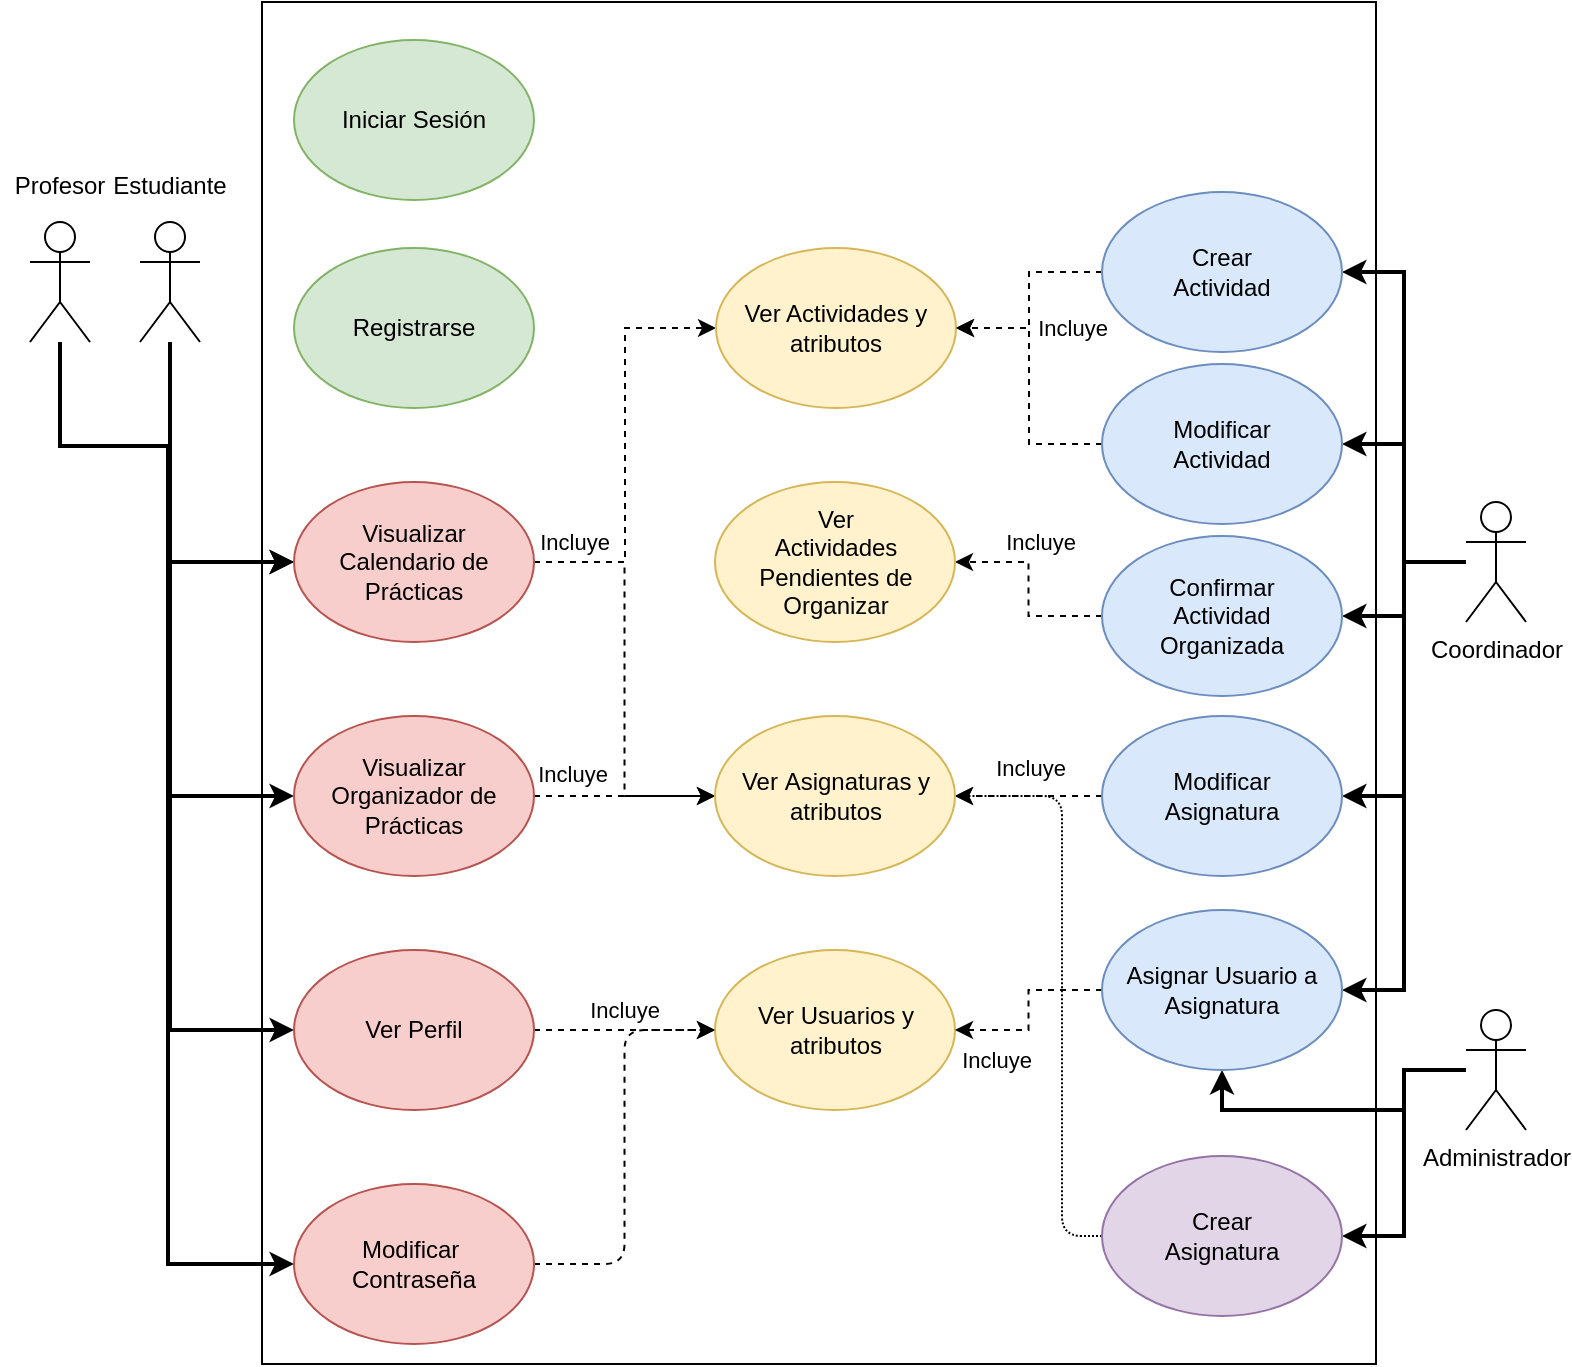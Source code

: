 <mxfile version="28.0.0">
  <diagram name="Página-1" id="IpBdc71h2_Qvr48JcpYW">
    <mxGraphModel dx="1426" dy="751" grid="0" gridSize="10" guides="1" tooltips="1" connect="1" arrows="1" fold="1" page="1" pageScale="1" pageWidth="827" pageHeight="1169" background="none" math="0" shadow="0">
      <root>
        <mxCell id="0" />
        <mxCell id="1" parent="0" />
        <mxCell id="Kz2y7gPqSzkybvLdhW0v-17" value="" style="rounded=0;whiteSpace=wrap;html=1;" parent="1" vertex="1">
          <mxGeometry x="156" y="44" width="557" height="681" as="geometry" />
        </mxCell>
        <mxCell id="Kz2y7gPqSzkybvLdhW0v-35" style="edgeStyle=orthogonalEdgeStyle;rounded=0;orthogonalLoop=1;jettySize=auto;html=1;entryX=0;entryY=0.5;entryDx=0;entryDy=0;strokeWidth=2;" parent="1" source="Kz2y7gPqSzkybvLdhW0v-13" target="Kz2y7gPqSzkybvLdhW0v-19" edge="1">
          <mxGeometry relative="1" as="geometry">
            <Array as="points">
              <mxPoint x="110" y="324" />
            </Array>
          </mxGeometry>
        </mxCell>
        <mxCell id="Kz2y7gPqSzkybvLdhW0v-13" value="" style="shape=umlActor;verticalLabelPosition=bottom;verticalAlign=top;html=1;outlineConnect=0;" parent="1" vertex="1">
          <mxGeometry x="95" y="154" width="30" height="60" as="geometry" />
        </mxCell>
        <mxCell id="Kz2y7gPqSzkybvLdhW0v-33" style="edgeStyle=orthogonalEdgeStyle;rounded=0;orthogonalLoop=1;jettySize=auto;html=1;entryX=0;entryY=0.5;entryDx=0;entryDy=0;strokeWidth=2;" parent="1" source="Kz2y7gPqSzkybvLdhW0v-14" target="Kz2y7gPqSzkybvLdhW0v-19" edge="1">
          <mxGeometry relative="1" as="geometry">
            <Array as="points">
              <mxPoint x="55" y="266" />
              <mxPoint x="110" y="266" />
              <mxPoint x="110" y="324" />
            </Array>
          </mxGeometry>
        </mxCell>
        <mxCell id="Kz2y7gPqSzkybvLdhW0v-39" style="edgeStyle=orthogonalEdgeStyle;rounded=0;orthogonalLoop=1;jettySize=auto;html=1;entryX=0;entryY=0.5;entryDx=0;entryDy=0;strokeWidth=2;" parent="1" source="Kz2y7gPqSzkybvLdhW0v-14" target="Kz2y7gPqSzkybvLdhW0v-20" edge="1">
          <mxGeometry relative="1" as="geometry">
            <Array as="points">
              <mxPoint x="55" y="266" />
              <mxPoint x="110" y="266" />
              <mxPoint x="110" y="558" />
            </Array>
          </mxGeometry>
        </mxCell>
        <mxCell id="v0WUXb6y9ld3ORJRHcRg-3" style="edgeStyle=orthogonalEdgeStyle;rounded=0;orthogonalLoop=1;jettySize=auto;html=1;entryX=0;entryY=0.5;entryDx=0;entryDy=0;strokeWidth=2;" parent="1" source="Kz2y7gPqSzkybvLdhW0v-14" target="v0WUXb6y9ld3ORJRHcRg-2" edge="1">
          <mxGeometry relative="1" as="geometry">
            <Array as="points">
              <mxPoint x="55" y="266" />
              <mxPoint x="109" y="266" />
              <mxPoint x="109" y="675" />
            </Array>
          </mxGeometry>
        </mxCell>
        <mxCell id="Kz2y7gPqSzkybvLdhW0v-14" value="" style="shape=umlActor;verticalLabelPosition=bottom;verticalAlign=top;html=1;outlineConnect=0;" parent="1" vertex="1">
          <mxGeometry x="40" y="154" width="30" height="60" as="geometry" />
        </mxCell>
        <mxCell id="Kz2y7gPqSzkybvLdhW0v-42" style="edgeStyle=orthogonalEdgeStyle;rounded=0;orthogonalLoop=1;jettySize=auto;html=1;entryX=1;entryY=0.5;entryDx=0;entryDy=0;strokeWidth=2;" parent="1" source="Kz2y7gPqSzkybvLdhW0v-15" target="Kz2y7gPqSzkybvLdhW0v-22" edge="1">
          <mxGeometry relative="1" as="geometry" />
        </mxCell>
        <mxCell id="Kz2y7gPqSzkybvLdhW0v-43" style="edgeStyle=orthogonalEdgeStyle;rounded=0;orthogonalLoop=1;jettySize=auto;html=1;strokeWidth=2;" parent="1" source="Kz2y7gPqSzkybvLdhW0v-15" target="Kz2y7gPqSzkybvLdhW0v-24" edge="1">
          <mxGeometry relative="1" as="geometry" />
        </mxCell>
        <mxCell id="Kz2y7gPqSzkybvLdhW0v-44" style="edgeStyle=orthogonalEdgeStyle;rounded=0;orthogonalLoop=1;jettySize=auto;html=1;entryX=1;entryY=0.5;entryDx=0;entryDy=0;strokeWidth=2;" parent="1" source="Kz2y7gPqSzkybvLdhW0v-15" target="Kz2y7gPqSzkybvLdhW0v-23" edge="1">
          <mxGeometry relative="1" as="geometry" />
        </mxCell>
        <mxCell id="Kz2y7gPqSzkybvLdhW0v-56" style="edgeStyle=orthogonalEdgeStyle;rounded=0;orthogonalLoop=1;jettySize=auto;html=1;entryX=1;entryY=0.5;entryDx=0;entryDy=0;strokeWidth=2;" parent="1" source="Kz2y7gPqSzkybvLdhW0v-15" target="Kz2y7gPqSzkybvLdhW0v-55" edge="1">
          <mxGeometry relative="1" as="geometry" />
        </mxCell>
        <mxCell id="g_jg7cwnlzEA-l3krqvk-2" style="edgeStyle=orthogonalEdgeStyle;rounded=0;orthogonalLoop=1;jettySize=auto;html=1;entryX=1;entryY=0.5;entryDx=0;entryDy=0;strokeWidth=2;" parent="1" source="Kz2y7gPqSzkybvLdhW0v-15" target="g_jg7cwnlzEA-l3krqvk-1" edge="1">
          <mxGeometry relative="1" as="geometry" />
        </mxCell>
        <mxCell id="Kz2y7gPqSzkybvLdhW0v-15" value="Coordinador" style="shape=umlActor;verticalLabelPosition=bottom;verticalAlign=top;html=1;outlineConnect=0;" parent="1" vertex="1">
          <mxGeometry x="758" y="294" width="30" height="60" as="geometry" />
        </mxCell>
        <mxCell id="dm4A1eE-GUyILR-0sLO6-3" style="edgeStyle=orthogonalEdgeStyle;rounded=0;orthogonalLoop=1;jettySize=auto;html=1;entryX=0.5;entryY=1;entryDx=0;entryDy=0;strokeWidth=2;" edge="1" parent="1" source="Kz2y7gPqSzkybvLdhW0v-16" target="Kz2y7gPqSzkybvLdhW0v-55">
          <mxGeometry relative="1" as="geometry" />
        </mxCell>
        <mxCell id="Kz2y7gPqSzkybvLdhW0v-16" value="Administrador&lt;div&gt;&lt;br&gt;&lt;/div&gt;" style="shape=umlActor;verticalLabelPosition=bottom;verticalAlign=top;html=1;outlineConnect=0;" parent="1" vertex="1">
          <mxGeometry x="758" y="548" width="30" height="60" as="geometry" />
        </mxCell>
        <mxCell id="Kz2y7gPqSzkybvLdhW0v-18" value="Registrarse" style="ellipse;whiteSpace=wrap;html=1;fillColor=#d5e8d4;strokeColor=#82b366;" parent="1" vertex="1">
          <mxGeometry x="172" y="167" width="120" height="80" as="geometry" />
        </mxCell>
        <mxCell id="Kz2y7gPqSzkybvLdhW0v-40" style="edgeStyle=orthogonalEdgeStyle;rounded=0;orthogonalLoop=1;jettySize=auto;html=1;exitX=1;exitY=0.5;exitDx=0;exitDy=0;entryX=0;entryY=0.5;entryDx=0;entryDy=0;dashed=1;" parent="1" source="Kz2y7gPqSzkybvLdhW0v-19" target="Kz2y7gPqSzkybvLdhW0v-28" edge="1">
          <mxGeometry relative="1" as="geometry" />
        </mxCell>
        <mxCell id="Kz2y7gPqSzkybvLdhW0v-41" style="edgeStyle=orthogonalEdgeStyle;rounded=0;orthogonalLoop=1;jettySize=auto;html=1;entryX=0;entryY=0.5;entryDx=0;entryDy=0;dashed=1;" parent="1" source="Kz2y7gPqSzkybvLdhW0v-19" target="Kz2y7gPqSzkybvLdhW0v-26" edge="1">
          <mxGeometry relative="1" as="geometry" />
        </mxCell>
        <mxCell id="Kz2y7gPqSzkybvLdhW0v-19" value="Visualizar&lt;div&gt;Calendario de&lt;/div&gt;&lt;div&gt;Prácticas&lt;/div&gt;" style="ellipse;whiteSpace=wrap;html=1;fillColor=#f8cecc;strokeColor=#b85450;" parent="1" vertex="1">
          <mxGeometry x="172" y="284" width="120" height="80" as="geometry" />
        </mxCell>
        <mxCell id="Kz2y7gPqSzkybvLdhW0v-52" style="edgeStyle=orthogonalEdgeStyle;rounded=1;orthogonalLoop=1;jettySize=auto;html=1;entryX=0;entryY=0.5;entryDx=0;entryDy=0;dashed=1;strokeWidth=1;jumpStyle=none;jumpSize=11;curved=0;exitX=1;exitY=0.5;exitDx=0;exitDy=0;" parent="1" source="Kz2y7gPqSzkybvLdhW0v-20" target="Kz2y7gPqSzkybvLdhW0v-51" edge="1">
          <mxGeometry relative="1" as="geometry">
            <Array as="points">
              <mxPoint x="344" y="558" />
              <mxPoint x="344" y="558" />
            </Array>
          </mxGeometry>
        </mxCell>
        <mxCell id="ppYgtY1f0e7hBncfYAyt-1" value="Incluye" style="edgeLabel;html=1;align=center;verticalAlign=middle;resizable=0;points=[];" parent="Kz2y7gPqSzkybvLdhW0v-52" vertex="1" connectable="0">
          <mxGeometry x="-0.427" relative="1" as="geometry">
            <mxPoint x="19" y="-10" as="offset" />
          </mxGeometry>
        </mxCell>
        <mxCell id="Kz2y7gPqSzkybvLdhW0v-20" value="Ver Perfil" style="ellipse;whiteSpace=wrap;html=1;fillColor=#f8cecc;strokeColor=#b85450;" parent="1" vertex="1">
          <mxGeometry x="172" y="518" width="120" height="80" as="geometry" />
        </mxCell>
        <mxCell id="Kz2y7gPqSzkybvLdhW0v-53" style="edgeStyle=orthogonalEdgeStyle;rounded=0;orthogonalLoop=1;jettySize=auto;html=1;entryX=0;entryY=0.5;entryDx=0;entryDy=0;dashed=1;" parent="1" source="Kz2y7gPqSzkybvLdhW0v-21" target="Kz2y7gPqSzkybvLdhW0v-26" edge="1">
          <mxGeometry relative="1" as="geometry" />
        </mxCell>
        <mxCell id="ppYgtY1f0e7hBncfYAyt-2" value="&lt;span style=&quot;color: rgba(0, 0, 0, 0); font-family: monospace; font-size: 0px; text-align: start; background-color: rgb(27, 29, 30);&quot;&gt;%3CmxGraphModel%3E%3Croot%3E%3CmxCell%20id%3D%220%22%2F%3E%3CmxCell%20id%3D%221%22%20parent%3D%220%22%2F%3E%3CmxCell%20id%3D%222%22%20value%3D%22Incluye%22%20style%3D%22edgeLabel%3Bhtml%3D1%3Balign%3Dcenter%3BverticalAlign%3Dmiddle%3Bresizable%3D0%3Bpoints%3D%5B%5D%3B%22%20vertex%3D%221%22%20connectable%3D%220%22%20parent%3D%221%22%3E%3CmxGeometry%20x%3D%22305%22%20y%3D%22499%22%20as%3D%22geometry%22%2F%3E%3C%2FmxCell%3E%3C%2Froot%3E%3C%2FmxGraphModel%3E&lt;/span&gt;&lt;span style=&quot;color: rgba(0, 0, 0, 0); font-family: monospace; font-size: 0px; text-align: start; background-color: rgb(27, 29, 30);&quot;&gt;%3CmxGraphModel%3E%3Croot%3E%3CmxCell%20id%3D%220%22%2F%3E%3CmxCell%20id%3D%221%22%20parent%3D%220%22%2F%3E%3CmxCell%20id%3D%222%22%20value%3D%22Incluye%22%20style%3D%22edgeLabel%3Bhtml%3D1%3Balign%3Dcenter%3BverticalAlign%3Dmiddle%3Bresizable%3D0%3Bpoints%3D%5B%5D%3B%22%20vertex%3D%221%22%20connectable%3D%220%22%20parent%3D%221%22%3E%3CmxGeometry%20x%3D%22305%22%20y%3D%22499%22%20as%3D%22geometry%22%2F%3E%3C%2FmxCell%3E%3C%2Froot%3E%3C%2FmxGraphModel%3EIncluye&lt;/span&gt;" style="edgeLabel;html=1;align=center;verticalAlign=middle;resizable=0;points=[];" parent="Kz2y7gPqSzkybvLdhW0v-53" vertex="1" connectable="0">
          <mxGeometry x="-0.183" y="1" relative="1" as="geometry">
            <mxPoint as="offset" />
          </mxGeometry>
        </mxCell>
        <mxCell id="ppYgtY1f0e7hBncfYAyt-3" value="Incluye" style="edgeLabel;html=1;align=center;verticalAlign=middle;resizable=0;points=[];" parent="Kz2y7gPqSzkybvLdhW0v-53" vertex="1" connectable="0">
          <mxGeometry x="-0.341" relative="1" as="geometry">
            <mxPoint x="-11" y="-11" as="offset" />
          </mxGeometry>
        </mxCell>
        <mxCell id="Kz2y7gPqSzkybvLdhW0v-50" style="edgeStyle=orthogonalEdgeStyle;rounded=0;orthogonalLoop=1;jettySize=auto;html=1;entryX=1;entryY=0.5;entryDx=0;entryDy=0;dashed=1;strokeWidth=1;" parent="1" source="Kz2y7gPqSzkybvLdhW0v-22" target="Kz2y7gPqSzkybvLdhW0v-28" edge="1">
          <mxGeometry relative="1" as="geometry" />
        </mxCell>
        <mxCell id="Kz2y7gPqSzkybvLdhW0v-22" value="Crear&lt;div&gt;Actividad&lt;/div&gt;" style="ellipse;whiteSpace=wrap;html=1;fillColor=#dae8fc;strokeColor=#6c8ebf;" parent="1" vertex="1">
          <mxGeometry x="576" y="139" width="120" height="80" as="geometry" />
        </mxCell>
        <mxCell id="Kz2y7gPqSzkybvLdhW0v-48" style="edgeStyle=orthogonalEdgeStyle;rounded=0;orthogonalLoop=1;jettySize=auto;html=1;entryX=1;entryY=0.5;entryDx=0;entryDy=0;dashed=1;strokeWidth=1;" parent="1" source="Kz2y7gPqSzkybvLdhW0v-23" target="Kz2y7gPqSzkybvLdhW0v-26" edge="1">
          <mxGeometry relative="1" as="geometry" />
        </mxCell>
        <mxCell id="Kz2y7gPqSzkybvLdhW0v-23" value="Modificar&lt;div&gt;Asignatura&lt;/div&gt;" style="ellipse;whiteSpace=wrap;html=1;fillColor=#dae8fc;strokeColor=#6c8ebf;" parent="1" vertex="1">
          <mxGeometry x="576" y="401" width="120" height="80" as="geometry" />
        </mxCell>
        <mxCell id="Kz2y7gPqSzkybvLdhW0v-49" style="edgeStyle=orthogonalEdgeStyle;rounded=0;orthogonalLoop=1;jettySize=auto;html=1;dashed=1;strokeWidth=1;" parent="1" source="Kz2y7gPqSzkybvLdhW0v-24" target="Kz2y7gPqSzkybvLdhW0v-27" edge="1">
          <mxGeometry relative="1" as="geometry" />
        </mxCell>
        <mxCell id="Kz2y7gPqSzkybvLdhW0v-24" value="Confirmar&lt;div&gt;Actividad&lt;/div&gt;&lt;div&gt;Organizada&lt;/div&gt;" style="ellipse;whiteSpace=wrap;html=1;fillColor=#dae8fc;strokeColor=#6c8ebf;" parent="1" vertex="1">
          <mxGeometry x="576" y="311" width="120" height="80" as="geometry" />
        </mxCell>
        <mxCell id="Kz2y7gPqSzkybvLdhW0v-47" style="edgeStyle=orthogonalEdgeStyle;rounded=1;orthogonalLoop=1;jettySize=auto;html=1;entryX=1;entryY=0.5;entryDx=0;entryDy=0;dashed=1;strokeWidth=1;dashPattern=1 1;curved=0;exitX=0;exitY=0.5;exitDx=0;exitDy=0;" parent="1" source="Kz2y7gPqSzkybvLdhW0v-25" target="Kz2y7gPqSzkybvLdhW0v-26" edge="1">
          <mxGeometry relative="1" as="geometry">
            <Array as="points">
              <mxPoint x="556" y="661" />
              <mxPoint x="556" y="441" />
            </Array>
          </mxGeometry>
        </mxCell>
        <mxCell id="Kz2y7gPqSzkybvLdhW0v-26" value="Ver&amp;nbsp;&lt;span style=&quot;background-color: transparent; color: light-dark(rgb(0, 0, 0), rgb(255, 255, 255));&quot;&gt;Asignaturas y atributos&lt;/span&gt;" style="ellipse;whiteSpace=wrap;html=1;fillColor=#fff2cc;strokeColor=#d6b656;" parent="1" vertex="1">
          <mxGeometry x="382.5" y="401" width="120" height="80" as="geometry" />
        </mxCell>
        <mxCell id="Kz2y7gPqSzkybvLdhW0v-27" value="Ver&lt;br&gt;&lt;div&gt;Actividades Pendientes de&lt;/div&gt;&lt;div&gt;Organizar&lt;/div&gt;" style="ellipse;whiteSpace=wrap;html=1;fillColor=#fff2cc;strokeColor=#d6b656;" parent="1" vertex="1">
          <mxGeometry x="382.5" y="284" width="120" height="80" as="geometry" />
        </mxCell>
        <mxCell id="Kz2y7gPqSzkybvLdhW0v-28" value="Ver Actividades y atributos" style="ellipse;whiteSpace=wrap;html=1;fillColor=#fff2cc;strokeColor=#d6b656;" parent="1" vertex="1">
          <mxGeometry x="383" y="167" width="120" height="80" as="geometry" />
        </mxCell>
        <mxCell id="Kz2y7gPqSzkybvLdhW0v-36" value="Profesor" style="text;html=1;align=center;verticalAlign=middle;whiteSpace=wrap;rounded=0;" parent="1" vertex="1">
          <mxGeometry x="25" y="121" width="60" height="30" as="geometry" />
        </mxCell>
        <mxCell id="Kz2y7gPqSzkybvLdhW0v-37" value="Estudiante" style="text;html=1;align=center;verticalAlign=middle;whiteSpace=wrap;rounded=0;" parent="1" vertex="1">
          <mxGeometry x="80" y="121" width="60" height="30" as="geometry" />
        </mxCell>
        <mxCell id="Kz2y7gPqSzkybvLdhW0v-51" value="Ver Usuarios y atributos" style="ellipse;whiteSpace=wrap;html=1;fillColor=#fff2cc;strokeColor=#d6b656;" parent="1" vertex="1">
          <mxGeometry x="382.5" y="518" width="120" height="80" as="geometry" />
        </mxCell>
        <mxCell id="dm4A1eE-GUyILR-0sLO6-4" style="edgeStyle=orthogonalEdgeStyle;rounded=0;orthogonalLoop=1;jettySize=auto;html=1;dashed=1;strokeWidth=1;" edge="1" parent="1" source="Kz2y7gPqSzkybvLdhW0v-55" target="Kz2y7gPqSzkybvLdhW0v-51">
          <mxGeometry relative="1" as="geometry" />
        </mxCell>
        <mxCell id="dm4A1eE-GUyILR-0sLO6-5" value="Incluye" style="edgeLabel;html=1;align=center;verticalAlign=middle;resizable=0;points=[];" vertex="1" connectable="0" parent="dm4A1eE-GUyILR-0sLO6-4">
          <mxGeometry x="0.106" y="-1" relative="1" as="geometry">
            <mxPoint x="-16" y="20" as="offset" />
          </mxGeometry>
        </mxCell>
        <mxCell id="Kz2y7gPqSzkybvLdhW0v-55" value="Asignar Usuario a&lt;div&gt;Asignatura&lt;/div&gt;" style="ellipse;whiteSpace=wrap;html=1;fillColor=#dae8fc;strokeColor=#6c8ebf;" parent="1" vertex="1">
          <mxGeometry x="576" y="498" width="120" height="80" as="geometry" />
        </mxCell>
        <mxCell id="ppYgtY1f0e7hBncfYAyt-4" value="Incluye" style="edgeLabel;html=1;align=center;verticalAlign=middle;resizable=0;points=[];" parent="1" vertex="1" connectable="0">
          <mxGeometry x="312.0" y="314.0" as="geometry" />
        </mxCell>
        <mxCell id="ppYgtY1f0e7hBncfYAyt-5" value="Incluye" style="edgeLabel;html=1;align=center;verticalAlign=middle;resizable=0;points=[];" parent="1" vertex="1" connectable="0">
          <mxGeometry x="545" y="314.0" as="geometry" />
        </mxCell>
        <mxCell id="ppYgtY1f0e7hBncfYAyt-6" value="Incluye" style="edgeLabel;html=1;align=center;verticalAlign=middle;resizable=0;points=[];" parent="1" vertex="1" connectable="0">
          <mxGeometry x="561" y="207.0" as="geometry" />
        </mxCell>
        <mxCell id="ppYgtY1f0e7hBncfYAyt-7" value="Incluye" style="edgeLabel;html=1;align=center;verticalAlign=middle;resizable=0;points=[];" parent="1" vertex="1" connectable="0">
          <mxGeometry x="540" y="427.0" as="geometry" />
        </mxCell>
        <mxCell id="v0WUXb6y9ld3ORJRHcRg-1" value="Iniciar Sesión" style="ellipse;whiteSpace=wrap;html=1;fillColor=#d5e8d4;strokeColor=#82b366;" parent="1" vertex="1">
          <mxGeometry x="172" y="63" width="120" height="80" as="geometry" />
        </mxCell>
        <mxCell id="v0WUXb6y9ld3ORJRHcRg-5" style="edgeStyle=orthogonalEdgeStyle;rounded=1;orthogonalLoop=1;jettySize=auto;html=1;entryX=0;entryY=0.5;entryDx=0;entryDy=0;dashed=1;curved=0;" parent="1" source="v0WUXb6y9ld3ORJRHcRg-2" target="Kz2y7gPqSzkybvLdhW0v-51" edge="1">
          <mxGeometry relative="1" as="geometry" />
        </mxCell>
        <mxCell id="v0WUXb6y9ld3ORJRHcRg-2" value="Modificar&amp;nbsp;&lt;div&gt;Contraseña&lt;/div&gt;" style="ellipse;whiteSpace=wrap;html=1;fillColor=#f8cecc;strokeColor=#b85450;" parent="1" vertex="1">
          <mxGeometry x="172" y="635" width="120" height="80" as="geometry" />
        </mxCell>
        <mxCell id="v0WUXb6y9ld3ORJRHcRg-6" value="" style="edgeStyle=orthogonalEdgeStyle;rounded=0;orthogonalLoop=1;jettySize=auto;html=1;entryX=0;entryY=0.5;entryDx=0;entryDy=0;strokeWidth=2;" parent="1" source="Kz2y7gPqSzkybvLdhW0v-14" target="Kz2y7gPqSzkybvLdhW0v-21" edge="1">
          <mxGeometry relative="1" as="geometry">
            <Array as="points">
              <mxPoint x="55" y="266" />
              <mxPoint x="109" y="266" />
              <mxPoint x="109" y="441" />
            </Array>
            <mxPoint x="55" y="214" as="sourcePoint" />
            <mxPoint x="325" y="732" as="targetPoint" />
          </mxGeometry>
        </mxCell>
        <mxCell id="Kz2y7gPqSzkybvLdhW0v-21" value="Visualizar&lt;div&gt;Organizador de&lt;/div&gt;&lt;div&gt;Prácticas&lt;/div&gt;" style="ellipse;whiteSpace=wrap;html=1;fillColor=#f8cecc;strokeColor=#b85450;" parent="1" vertex="1">
          <mxGeometry x="172" y="401" width="120" height="80" as="geometry" />
        </mxCell>
        <mxCell id="v0WUXb6y9ld3ORJRHcRg-7" value="" style="edgeStyle=orthogonalEdgeStyle;rounded=0;orthogonalLoop=1;jettySize=auto;html=1;entryX=1;entryY=0.5;entryDx=0;entryDy=0;strokeWidth=2;" parent="1" source="Kz2y7gPqSzkybvLdhW0v-16" target="Kz2y7gPqSzkybvLdhW0v-25" edge="1">
          <mxGeometry relative="1" as="geometry">
            <mxPoint x="758" y="578" as="sourcePoint" />
            <mxPoint x="508" y="750" as="targetPoint" />
          </mxGeometry>
        </mxCell>
        <mxCell id="Kz2y7gPqSzkybvLdhW0v-25" value="Crear&lt;div&gt;Asignatura&lt;/div&gt;" style="ellipse;whiteSpace=wrap;html=1;fillColor=#e1d5e7;strokeColor=#9673a6;" parent="1" vertex="1">
          <mxGeometry x="576" y="621" width="120" height="80" as="geometry" />
        </mxCell>
        <mxCell id="g_jg7cwnlzEA-l3krqvk-3" style="edgeStyle=orthogonalEdgeStyle;rounded=0;orthogonalLoop=1;jettySize=auto;html=1;entryX=1;entryY=0.5;entryDx=0;entryDy=0;dashed=1;" parent="1" source="g_jg7cwnlzEA-l3krqvk-1" target="Kz2y7gPqSzkybvLdhW0v-28" edge="1">
          <mxGeometry relative="1" as="geometry" />
        </mxCell>
        <mxCell id="g_jg7cwnlzEA-l3krqvk-1" value="Modificar&lt;div&gt;Actividad&lt;/div&gt;" style="ellipse;whiteSpace=wrap;html=1;fillColor=#dae8fc;strokeColor=#6c8ebf;" parent="1" vertex="1">
          <mxGeometry x="576" y="225" width="120" height="80" as="geometry" />
        </mxCell>
      </root>
    </mxGraphModel>
  </diagram>
</mxfile>
